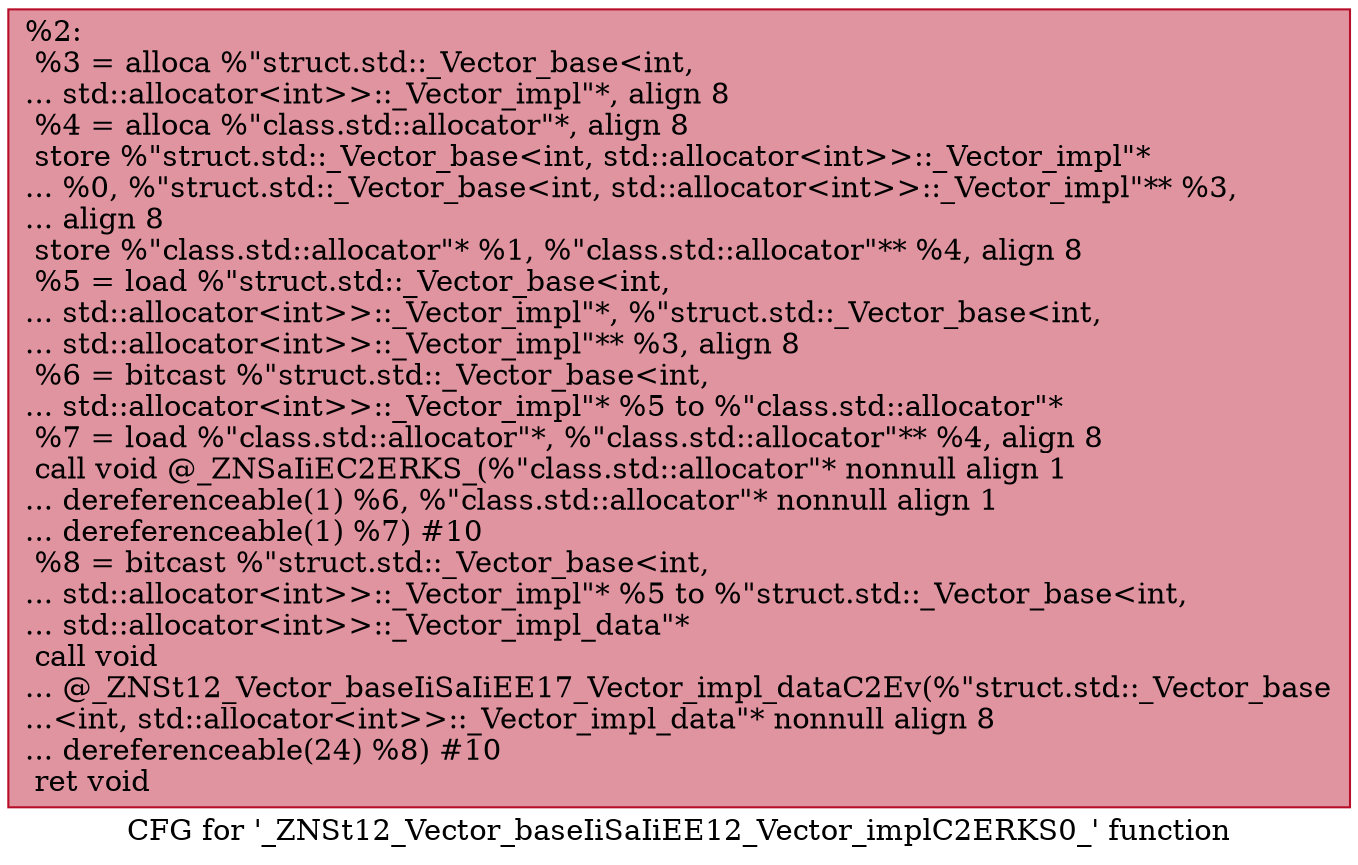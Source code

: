 digraph "CFG for '_ZNSt12_Vector_baseIiSaIiEE12_Vector_implC2ERKS0_' function" {
	label="CFG for '_ZNSt12_Vector_baseIiSaIiEE12_Vector_implC2ERKS0_' function";

	Node0x558bbab60730 [shape=record,color="#b70d28ff", style=filled, fillcolor="#b70d2870",label="{%2:\l  %3 = alloca %\"struct.std::_Vector_base\<int,\l... std::allocator\<int\>\>::_Vector_impl\"*, align 8\l  %4 = alloca %\"class.std::allocator\"*, align 8\l  store %\"struct.std::_Vector_base\<int, std::allocator\<int\>\>::_Vector_impl\"*\l... %0, %\"struct.std::_Vector_base\<int, std::allocator\<int\>\>::_Vector_impl\"** %3,\l... align 8\l  store %\"class.std::allocator\"* %1, %\"class.std::allocator\"** %4, align 8\l  %5 = load %\"struct.std::_Vector_base\<int,\l... std::allocator\<int\>\>::_Vector_impl\"*, %\"struct.std::_Vector_base\<int,\l... std::allocator\<int\>\>::_Vector_impl\"** %3, align 8\l  %6 = bitcast %\"struct.std::_Vector_base\<int,\l... std::allocator\<int\>\>::_Vector_impl\"* %5 to %\"class.std::allocator\"*\l  %7 = load %\"class.std::allocator\"*, %\"class.std::allocator\"** %4, align 8\l  call void @_ZNSaIiEC2ERKS_(%\"class.std::allocator\"* nonnull align 1\l... dereferenceable(1) %6, %\"class.std::allocator\"* nonnull align 1\l... dereferenceable(1) %7) #10\l  %8 = bitcast %\"struct.std::_Vector_base\<int,\l... std::allocator\<int\>\>::_Vector_impl\"* %5 to %\"struct.std::_Vector_base\<int,\l... std::allocator\<int\>\>::_Vector_impl_data\"*\l  call void\l... @_ZNSt12_Vector_baseIiSaIiEE17_Vector_impl_dataC2Ev(%\"struct.std::_Vector_base\l...\<int, std::allocator\<int\>\>::_Vector_impl_data\"* nonnull align 8\l... dereferenceable(24) %8) #10\l  ret void\l}"];
}
